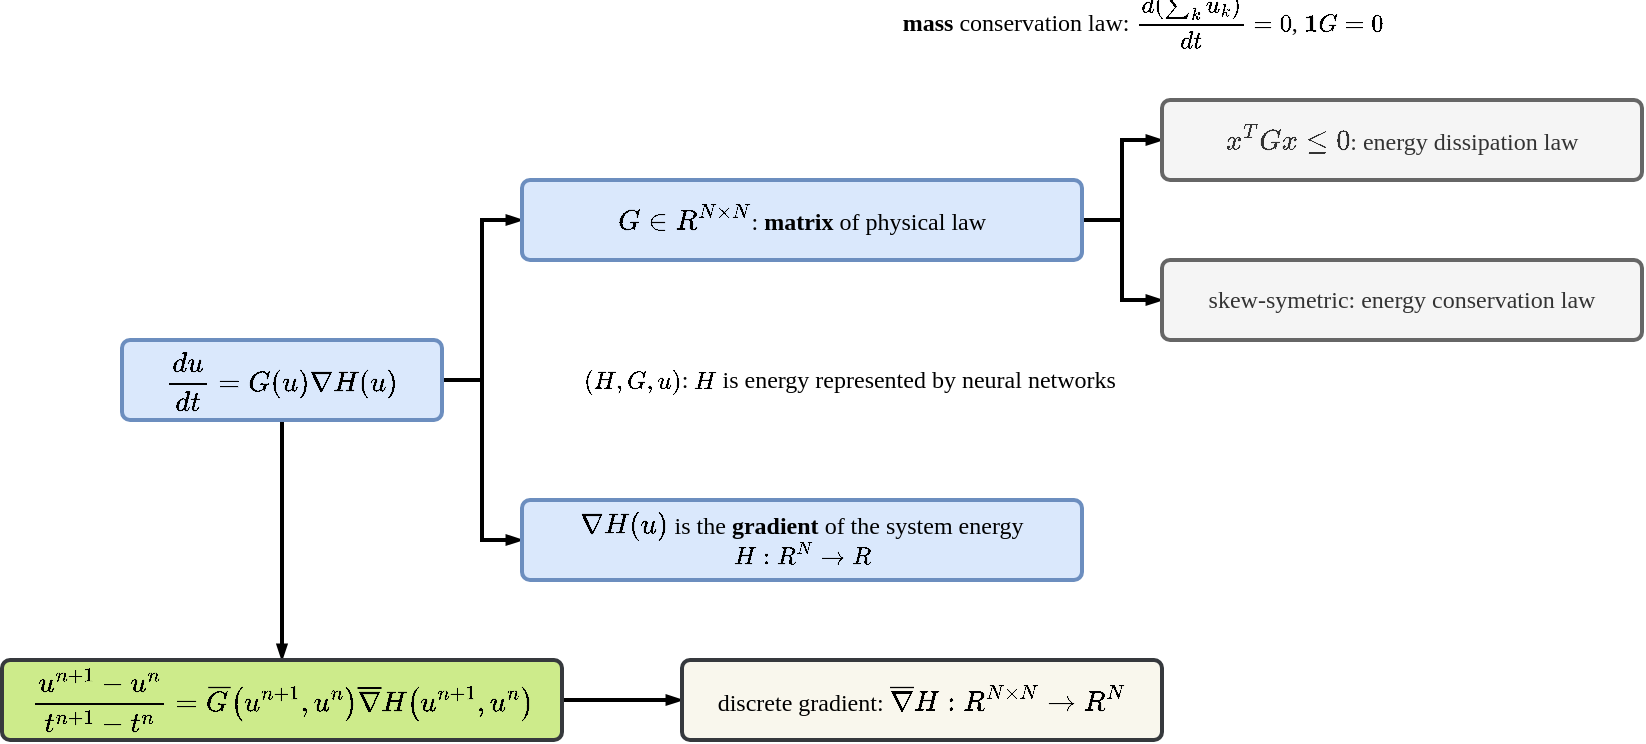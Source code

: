 <mxfile version="15.8.4" type="device"><diagram id="-mTHQbsbWum7VTVaS2AM" name="dynamical_system"><mxGraphModel dx="1102" dy="614" grid="1" gridSize="10" guides="1" tooltips="1" connect="1" arrows="1" fold="1" page="1" pageScale="1" pageWidth="850" pageHeight="1100" math="1" shadow="0"><root><mxCell id="0"/><mxCell id="1" parent="0"/><mxCell id="9aRPvNQmgjMtILs2e3MP-3" value="" style="edgeStyle=orthogonalEdgeStyle;rounded=0;orthogonalLoop=1;jettySize=auto;html=1;endSize=3;strokeWidth=2;endArrow=blockThin;endFill=1;entryX=0;entryY=0.5;entryDx=0;entryDy=0;" parent="1" source="9aRPvNQmgjMtILs2e3MP-1" target="9aRPvNQmgjMtILs2e3MP-2" edge="1"><mxGeometry relative="1" as="geometry"><Array as="points"><mxPoint x="260" y="220"/><mxPoint x="260" y="140"/></Array></mxGeometry></mxCell><mxCell id="9aRPvNQmgjMtILs2e3MP-5" style="edgeStyle=orthogonalEdgeStyle;rounded=0;orthogonalLoop=1;jettySize=auto;html=1;entryX=0;entryY=0.5;entryDx=0;entryDy=0;fontFamily=Georgia;endArrow=blockThin;endFill=1;endSize=3;strokeWidth=2;" parent="1" source="9aRPvNQmgjMtILs2e3MP-1" target="9aRPvNQmgjMtILs2e3MP-4" edge="1"><mxGeometry relative="1" as="geometry"/></mxCell><mxCell id="9aRPvNQmgjMtILs2e3MP-13" value="" style="edgeStyle=orthogonalEdgeStyle;rounded=0;orthogonalLoop=1;jettySize=auto;html=1;fontFamily=Georgia;endArrow=blockThin;endFill=1;endSize=3;strokeWidth=2;" parent="1" source="9aRPvNQmgjMtILs2e3MP-1" target="9aRPvNQmgjMtILs2e3MP-12" edge="1"><mxGeometry relative="1" as="geometry"/></mxCell><mxCell id="9aRPvNQmgjMtILs2e3MP-1" value="`\frac{ d u }{ d t} = G(u) \nabla H(u)`" style="rounded=1;whiteSpace=wrap;html=1;arcSize=10;fillColor=#dae8fc;strokeColor=#6c8ebf;strokeWidth=2;fontStyle=1" parent="1" vertex="1"><mxGeometry x="80" y="200" width="160" height="40" as="geometry"/></mxCell><mxCell id="9aRPvNQmgjMtILs2e3MP-7" value="" style="edgeStyle=orthogonalEdgeStyle;rounded=0;orthogonalLoop=1;jettySize=auto;html=1;fontFamily=Georgia;endArrow=blockThin;endFill=1;endSize=3;strokeWidth=2;entryX=0;entryY=0.5;entryDx=0;entryDy=0;" parent="1" source="9aRPvNQmgjMtILs2e3MP-2" target="9aRPvNQmgjMtILs2e3MP-6" edge="1"><mxGeometry relative="1" as="geometry"><mxPoint x="600" y="100" as="targetPoint"/></mxGeometry></mxCell><mxCell id="9aRPvNQmgjMtILs2e3MP-9" style="edgeStyle=orthogonalEdgeStyle;rounded=0;orthogonalLoop=1;jettySize=auto;html=1;entryX=0;entryY=0.5;entryDx=0;entryDy=0;fontFamily=Georgia;endArrow=blockThin;endFill=1;endSize=3;strokeWidth=2;" parent="1" source="9aRPvNQmgjMtILs2e3MP-2" target="9aRPvNQmgjMtILs2e3MP-8" edge="1"><mxGeometry relative="1" as="geometry"/></mxCell><mxCell id="9aRPvNQmgjMtILs2e3MP-2" value="`G \in R^{N \times N}`&lt;font face=&quot;Georgia&quot;&gt;: &lt;span&gt;&lt;b&gt;matrix&lt;/b&gt;&lt;/span&gt; of physical law&lt;/font&gt;" style="whiteSpace=wrap;html=1;rounded=1;strokeColor=#6c8ebf;fillColor=#dae8fc;arcSize=10;fontStyle=0;strokeWidth=2;" parent="1" vertex="1"><mxGeometry x="280" y="120" width="280" height="40" as="geometry"/></mxCell><mxCell id="9aRPvNQmgjMtILs2e3MP-4" value="`\nabla H(u)`&lt;font face=&quot;Georgia&quot;&gt;&amp;nbsp;is the &lt;b&gt;gradient&lt;/b&gt; of the system energy `H: R^{N} \rightarrow R`&lt;/font&gt;" style="whiteSpace=wrap;html=1;rounded=1;strokeColor=#6c8ebf;fillColor=#dae8fc;arcSize=10;fontStyle=0;strokeWidth=2;" parent="1" vertex="1"><mxGeometry x="280" y="280" width="280" height="40" as="geometry"/></mxCell><mxCell id="9aRPvNQmgjMtILs2e3MP-6" value="`x^T G x \le 0`&lt;font face=&quot;Georgia&quot;&gt;: energy dissipation law&lt;/font&gt;" style="whiteSpace=wrap;html=1;rounded=1;strokeColor=#666666;fillColor=#f5f5f5;arcSize=10;fontColor=#333333;strokeWidth=2;" parent="1" vertex="1"><mxGeometry x="600" y="80" width="240" height="40" as="geometry"/></mxCell><mxCell id="9aRPvNQmgjMtILs2e3MP-8" value="&lt;font face=&quot;Georgia&quot;&gt;skew-symetric: energy conservation law&lt;/font&gt;" style="whiteSpace=wrap;html=1;rounded=1;strokeColor=#666666;fillColor=#f5f5f5;arcSize=10;fontColor=#333333;strokeWidth=2;" parent="1" vertex="1"><mxGeometry x="600" y="160" width="240" height="40" as="geometry"/></mxCell><mxCell id="9aRPvNQmgjMtILs2e3MP-10" value="&lt;b&gt;mass&lt;/b&gt;&amp;nbsp;conservation law: `\frac{ d \left( \sum_k u_k \right) }{ d t } = 0`, `\mathbf{1}G = 0`" style="text;html=1;align=center;verticalAlign=middle;resizable=0;points=[];autosize=1;strokeColor=none;fillColor=none;fontFamily=Georgia;" parent="1" vertex="1"><mxGeometry x="340" y="30" width="500" height="20" as="geometry"/></mxCell><mxCell id="9aRPvNQmgjMtILs2e3MP-11" value="`(H, G, u)`: `H` is energy represented by neural networks&amp;nbsp;" style="text;html=1;align=center;verticalAlign=middle;resizable=0;points=[];autosize=1;strokeColor=none;fillColor=none;fontFamily=Georgia;" parent="1" vertex="1"><mxGeometry x="280" y="210" width="330" height="20" as="geometry"/></mxCell><mxCell id="9aRPvNQmgjMtILs2e3MP-15" value="" style="edgeStyle=orthogonalEdgeStyle;rounded=0;orthogonalLoop=1;jettySize=auto;html=1;fontFamily=Georgia;endArrow=blockThin;endFill=1;endSize=3;strokeWidth=2;" parent="1" source="9aRPvNQmgjMtILs2e3MP-12" target="9aRPvNQmgjMtILs2e3MP-14" edge="1"><mxGeometry relative="1" as="geometry"/></mxCell><mxCell id="9aRPvNQmgjMtILs2e3MP-12" value="`\frac{ u^{n + 1} - u^{n} }{t^{n + 1} - t^{n}} = \bar{G} (u^{n + 1}, u^{n}) \bar{\nabla} H(u^{n + 1}, u^{n})`" style="whiteSpace=wrap;html=1;rounded=1;strokeColor=#36393d;strokeWidth=2;fillColor=#cdeb8b;arcSize=10;fontStyle=0" parent="1" vertex="1"><mxGeometry x="20" y="360" width="280" height="40" as="geometry"/></mxCell><mxCell id="9aRPvNQmgjMtILs2e3MP-14" value="&lt;font face=&quot;Georgia&quot;&gt;discrete gradient:&lt;/font&gt; `\bar{\nabla} H: R^{N \times N} \rightarrow R^{N}`" style="whiteSpace=wrap;html=1;rounded=1;fontStyle=0;strokeColor=#36393d;strokeWidth=2;fillColor=#f9f7ed;arcSize=10;" parent="1" vertex="1"><mxGeometry x="360" y="360" width="240" height="40" as="geometry"/></mxCell></root></mxGraphModel></diagram></mxfile>
